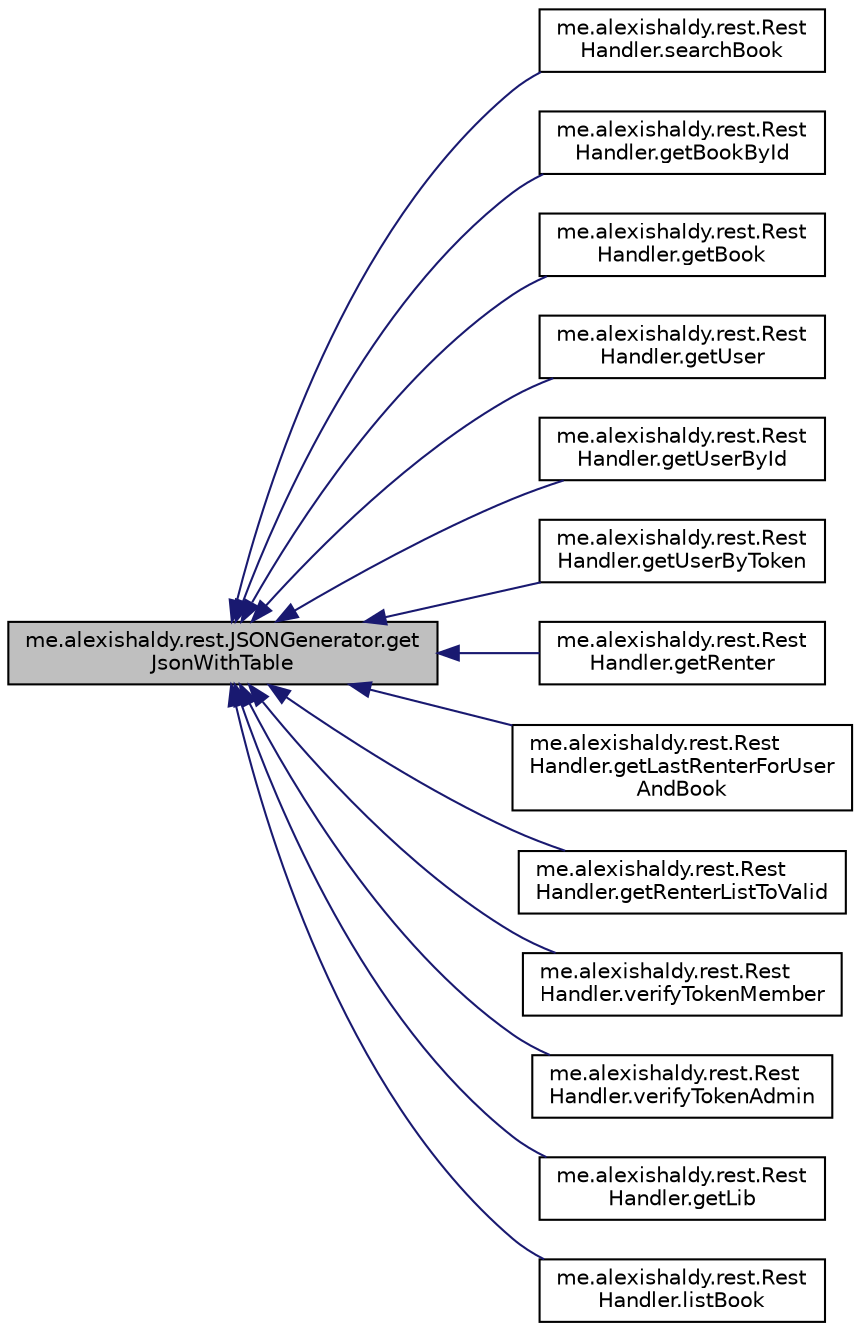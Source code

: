digraph "me.alexishaldy.rest.JSONGenerator.getJsonWithTable"
{
  edge [fontname="Helvetica",fontsize="10",labelfontname="Helvetica",labelfontsize="10"];
  node [fontname="Helvetica",fontsize="10",shape=record];
  rankdir="LR";
  Node6 [label="me.alexishaldy.rest.JSONGenerator.get\lJsonWithTable",height=0.2,width=0.4,color="black", fillcolor="grey75", style="filled", fontcolor="black"];
  Node6 -> Node7 [dir="back",color="midnightblue",fontsize="10",style="solid",fontname="Helvetica"];
  Node7 [label="me.alexishaldy.rest.Rest\lHandler.searchBook",height=0.2,width=0.4,color="black", fillcolor="white", style="filled",URL="$classme_1_1alexishaldy_1_1rest_1_1_rest_handler.html#ab6726d6b76f9ce3106fb4bd6d989cdb6"];
  Node6 -> Node8 [dir="back",color="midnightblue",fontsize="10",style="solid",fontname="Helvetica"];
  Node8 [label="me.alexishaldy.rest.Rest\lHandler.getBookById",height=0.2,width=0.4,color="black", fillcolor="white", style="filled",URL="$classme_1_1alexishaldy_1_1rest_1_1_rest_handler.html#a152fb22d1cf0515d4a82f279a1a9641e"];
  Node6 -> Node9 [dir="back",color="midnightblue",fontsize="10",style="solid",fontname="Helvetica"];
  Node9 [label="me.alexishaldy.rest.Rest\lHandler.getBook",height=0.2,width=0.4,color="black", fillcolor="white", style="filled",URL="$classme_1_1alexishaldy_1_1rest_1_1_rest_handler.html#a5d6da8cfe35b2d18cb2ab6a95093f950"];
  Node6 -> Node10 [dir="back",color="midnightblue",fontsize="10",style="solid",fontname="Helvetica"];
  Node10 [label="me.alexishaldy.rest.Rest\lHandler.getUser",height=0.2,width=0.4,color="black", fillcolor="white", style="filled",URL="$classme_1_1alexishaldy_1_1rest_1_1_rest_handler.html#a3034654b0f45cc748bdf96ca0419d77f"];
  Node6 -> Node11 [dir="back",color="midnightblue",fontsize="10",style="solid",fontname="Helvetica"];
  Node11 [label="me.alexishaldy.rest.Rest\lHandler.getUserById",height=0.2,width=0.4,color="black", fillcolor="white", style="filled",URL="$classme_1_1alexishaldy_1_1rest_1_1_rest_handler.html#a7800934398ac9ad80821a1d22b373550"];
  Node6 -> Node12 [dir="back",color="midnightblue",fontsize="10",style="solid",fontname="Helvetica"];
  Node12 [label="me.alexishaldy.rest.Rest\lHandler.getUserByToken",height=0.2,width=0.4,color="black", fillcolor="white", style="filled",URL="$classme_1_1alexishaldy_1_1rest_1_1_rest_handler.html#aadb74ddef676dfd721beaf1871bae230"];
  Node6 -> Node13 [dir="back",color="midnightblue",fontsize="10",style="solid",fontname="Helvetica"];
  Node13 [label="me.alexishaldy.rest.Rest\lHandler.getRenter",height=0.2,width=0.4,color="black", fillcolor="white", style="filled",URL="$classme_1_1alexishaldy_1_1rest_1_1_rest_handler.html#af853c06dd17910625f879fe452b1ad6b"];
  Node6 -> Node14 [dir="back",color="midnightblue",fontsize="10",style="solid",fontname="Helvetica"];
  Node14 [label="me.alexishaldy.rest.Rest\lHandler.getLastRenterForUser\lAndBook",height=0.2,width=0.4,color="black", fillcolor="white", style="filled",URL="$classme_1_1alexishaldy_1_1rest_1_1_rest_handler.html#a263a0803669b1aa6fa5e89335eac0b39"];
  Node6 -> Node15 [dir="back",color="midnightblue",fontsize="10",style="solid",fontname="Helvetica"];
  Node15 [label="me.alexishaldy.rest.Rest\lHandler.getRenterListToValid",height=0.2,width=0.4,color="black", fillcolor="white", style="filled",URL="$classme_1_1alexishaldy_1_1rest_1_1_rest_handler.html#a59d99b888311615e2ba8fae1083f670a"];
  Node6 -> Node16 [dir="back",color="midnightblue",fontsize="10",style="solid",fontname="Helvetica"];
  Node16 [label="me.alexishaldy.rest.Rest\lHandler.verifyTokenMember",height=0.2,width=0.4,color="black", fillcolor="white", style="filled",URL="$classme_1_1alexishaldy_1_1rest_1_1_rest_handler.html#a7e9b146e84d2dd975699f9d00a8130b3"];
  Node6 -> Node17 [dir="back",color="midnightblue",fontsize="10",style="solid",fontname="Helvetica"];
  Node17 [label="me.alexishaldy.rest.Rest\lHandler.verifyTokenAdmin",height=0.2,width=0.4,color="black", fillcolor="white", style="filled",URL="$classme_1_1alexishaldy_1_1rest_1_1_rest_handler.html#aa627afb20631ae0a2a2442b904eab5a4"];
  Node6 -> Node18 [dir="back",color="midnightblue",fontsize="10",style="solid",fontname="Helvetica"];
  Node18 [label="me.alexishaldy.rest.Rest\lHandler.getLib",height=0.2,width=0.4,color="black", fillcolor="white", style="filled",URL="$classme_1_1alexishaldy_1_1rest_1_1_rest_handler.html#ab35165c2419da6036a920431e8266e8e"];
  Node6 -> Node19 [dir="back",color="midnightblue",fontsize="10",style="solid",fontname="Helvetica"];
  Node19 [label="me.alexishaldy.rest.Rest\lHandler.listBook",height=0.2,width=0.4,color="black", fillcolor="white", style="filled",URL="$classme_1_1alexishaldy_1_1rest_1_1_rest_handler.html#a2db2068e400800b7e9614fc7f6bec3d0"];
}
